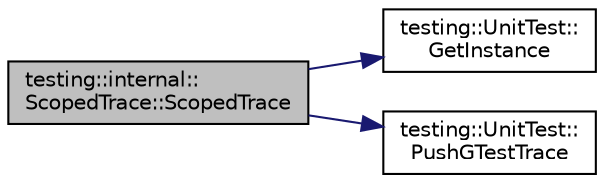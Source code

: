digraph "testing::internal::ScopedTrace::ScopedTrace"
{
  edge [fontname="Helvetica",fontsize="10",labelfontname="Helvetica",labelfontsize="10"];
  node [fontname="Helvetica",fontsize="10",shape=record];
  rankdir="LR";
  Node0 [label="testing::internal::\lScopedTrace::ScopedTrace",height=0.2,width=0.4,color="black", fillcolor="grey75", style="filled", fontcolor="black"];
  Node0 -> Node1 [color="midnightblue",fontsize="10",style="solid",fontname="Helvetica"];
  Node1 [label="testing::UnitTest::\lGetInstance",height=0.2,width=0.4,color="black", fillcolor="white", style="filled",URL="$d7/d47/classtesting_1_1_unit_test.html#a24192400b70b3b946746954e9574fb8e"];
  Node0 -> Node2 [color="midnightblue",fontsize="10",style="solid",fontname="Helvetica"];
  Node2 [label="testing::UnitTest::\lPushGTestTrace",height=0.2,width=0.4,color="black", fillcolor="white", style="filled",URL="$d7/d47/classtesting_1_1_unit_test.html#af455b953108ff09b3b6e41011653e78a"];
}
